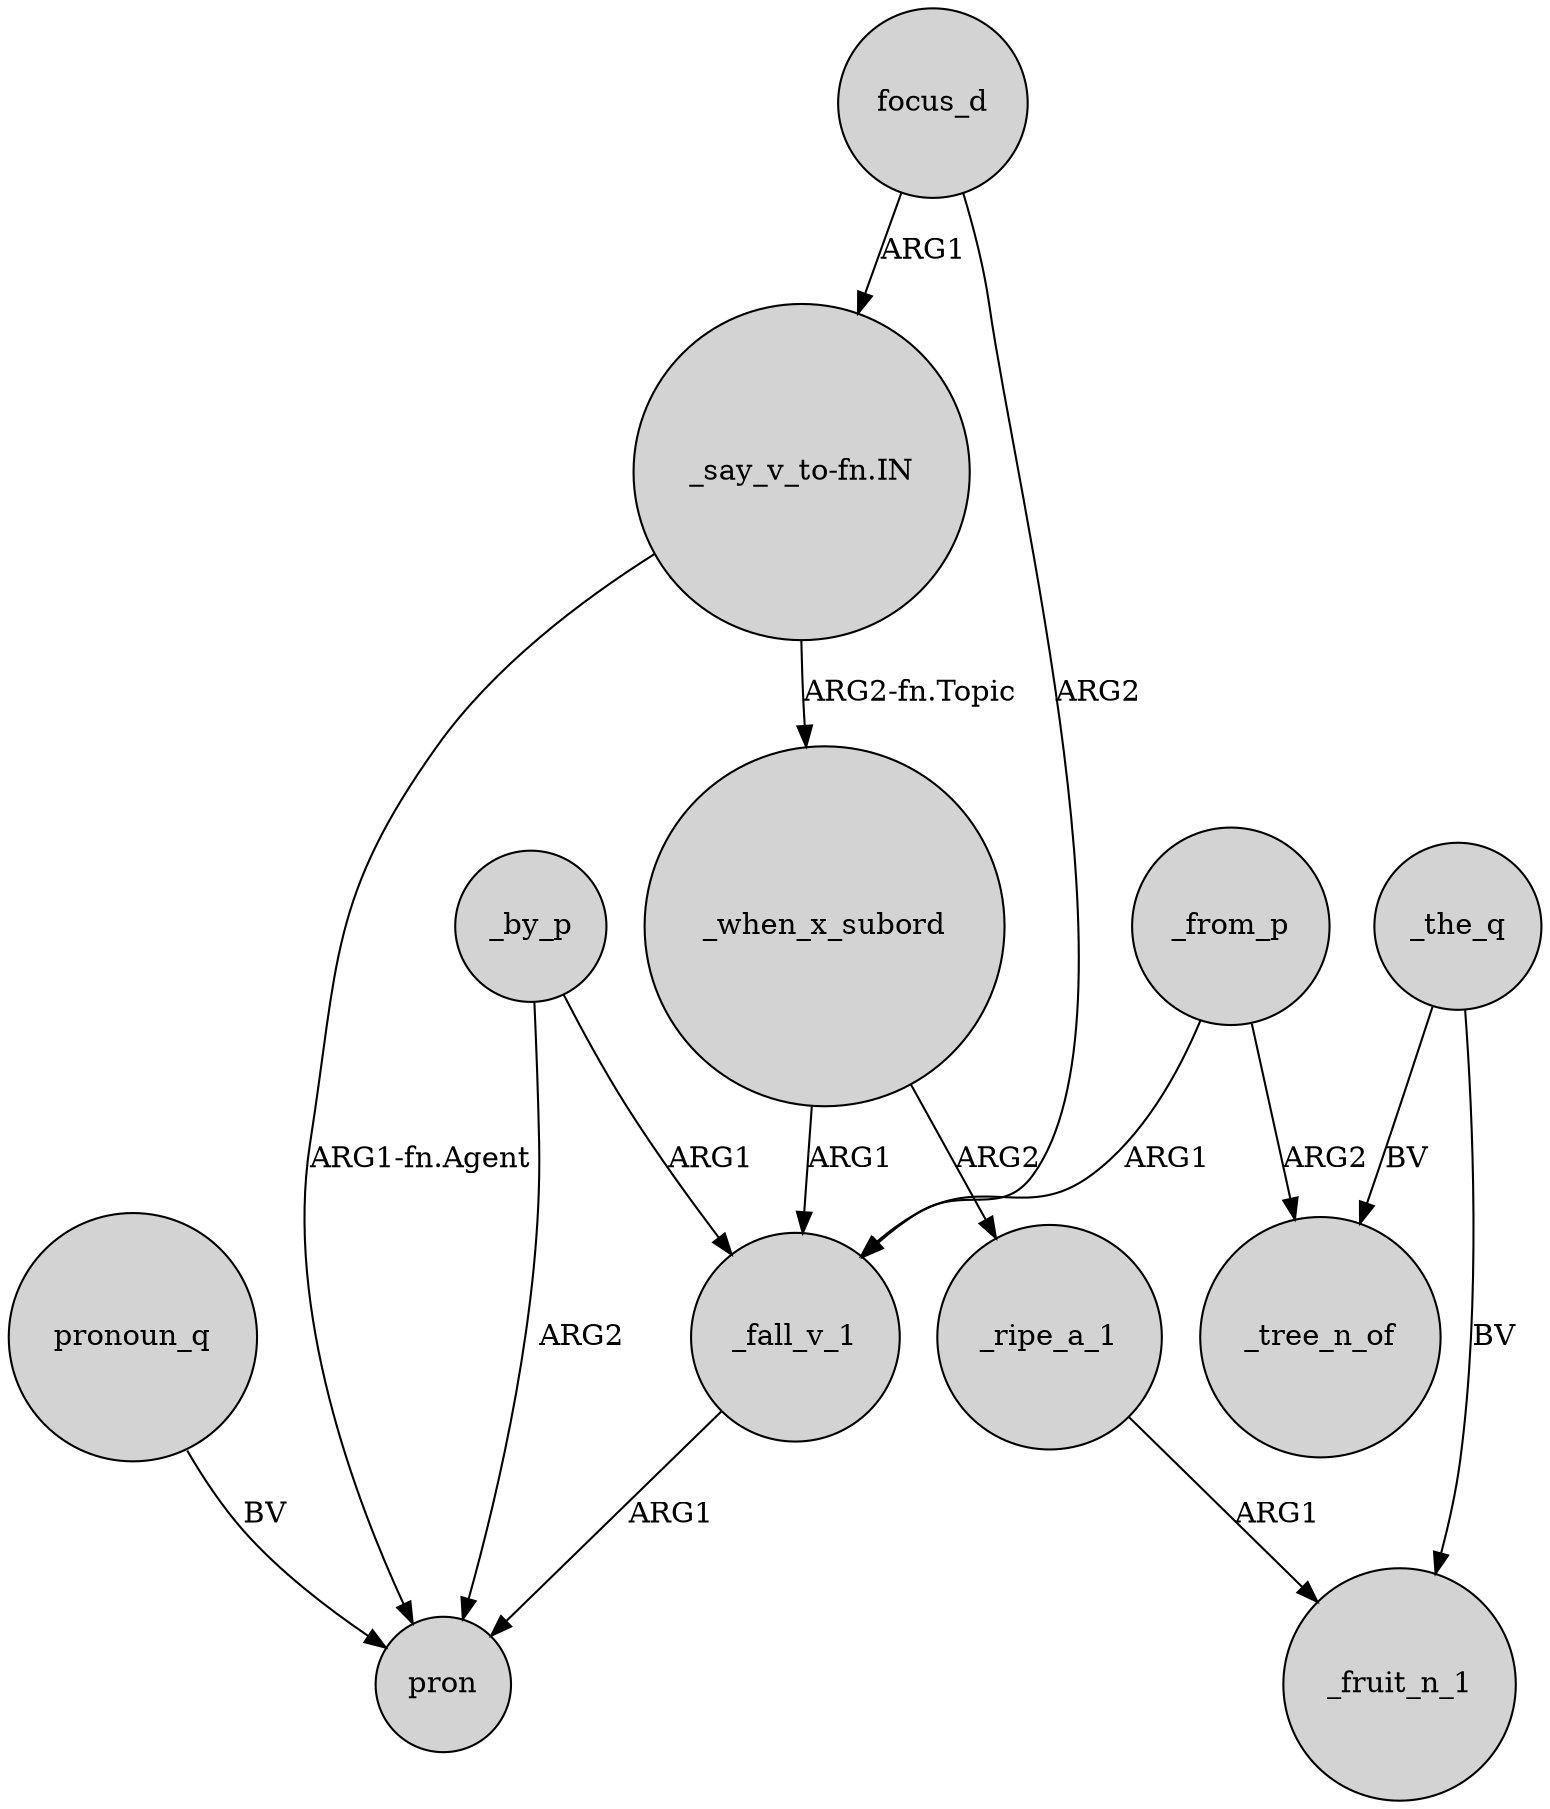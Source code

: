 digraph {
	node [shape=circle style=filled]
	_when_x_subord -> _fall_v_1 [label=ARG1]
	"_say_v_to-fn.IN" -> _when_x_subord [label="ARG2-fn.Topic"]
	_when_x_subord -> _ripe_a_1 [label=ARG2]
	_by_p -> _fall_v_1 [label=ARG1]
	_from_p -> _fall_v_1 [label=ARG1]
	_the_q -> _fruit_n_1 [label=BV]
	_fall_v_1 -> pron [label=ARG1]
	_from_p -> _tree_n_of [label=ARG2]
	_the_q -> _tree_n_of [label=BV]
	_ripe_a_1 -> _fruit_n_1 [label=ARG1]
	_by_p -> pron [label=ARG2]
	focus_d -> "_say_v_to-fn.IN" [label=ARG1]
	focus_d -> _fall_v_1 [label=ARG2]
	"_say_v_to-fn.IN" -> pron [label="ARG1-fn.Agent"]
	pronoun_q -> pron [label=BV]
}
